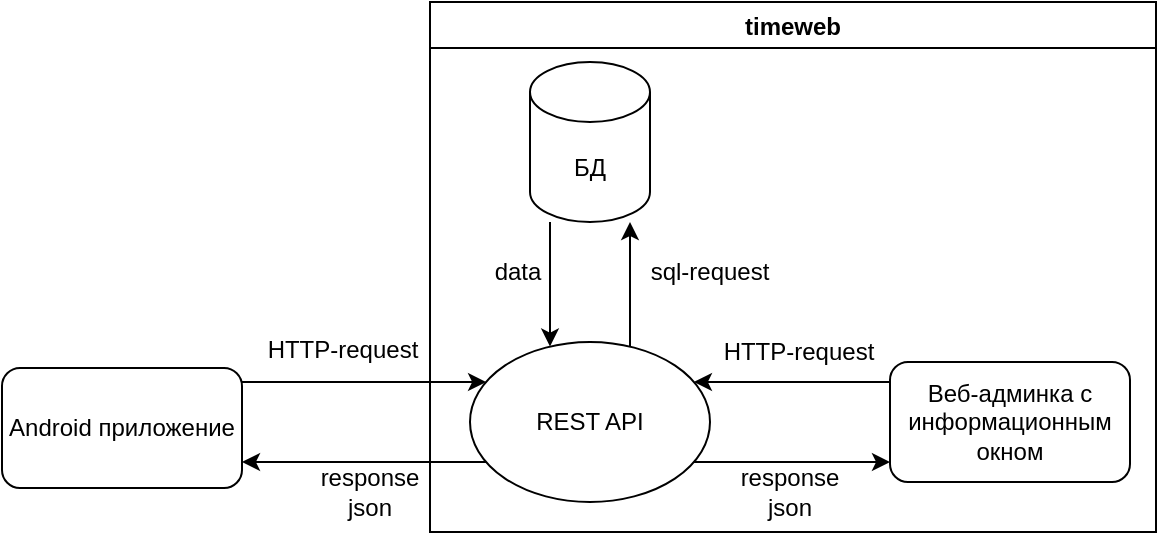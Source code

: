 <mxfile version="16.5.6" type="device"><diagram id="ukT-1fb2e-dhATHfAgIL" name="Page-1"><mxGraphModel dx="1422" dy="762" grid="0" gridSize="10" guides="1" tooltips="1" connect="1" arrows="1" fold="1" page="1" pageScale="1" pageWidth="583" pageHeight="413" math="0" shadow="0"><root><mxCell id="0"/><mxCell id="1" parent="0"/><mxCell id="2BOPwKb3nbq8s-2egkN9-14" value="" style="edgeStyle=orthogonalEdgeStyle;rounded=0;orthogonalLoop=1;jettySize=auto;html=1;" edge="1" parent="1" source="2BOPwKb3nbq8s-2egkN9-3" target="2BOPwKb3nbq8s-2egkN9-7"><mxGeometry relative="1" as="geometry"><Array as="points"><mxPoint x="187" y="268"/><mxPoint x="187" y="268"/></Array></mxGeometry></mxCell><mxCell id="2BOPwKb3nbq8s-2egkN9-3" value="Android приложение" style="rounded=1;whiteSpace=wrap;html=1;" vertex="1" parent="1"><mxGeometry x="3" y="261" width="120" height="60" as="geometry"/></mxCell><mxCell id="2BOPwKb3nbq8s-2egkN9-6" value="timeweb" style="swimlane;" vertex="1" parent="1"><mxGeometry x="217" y="78" width="363" height="265" as="geometry"><mxRectangle x="370" y="170" width="80" height="23" as="alternateBounds"/></mxGeometry></mxCell><mxCell id="2BOPwKb3nbq8s-2egkN9-19" value="" style="edgeStyle=orthogonalEdgeStyle;rounded=0;orthogonalLoop=1;jettySize=auto;html=1;" edge="1" parent="2BOPwKb3nbq8s-2egkN9-6" source="2BOPwKb3nbq8s-2egkN9-1" target="2BOPwKb3nbq8s-2egkN9-7"><mxGeometry relative="1" as="geometry"><Array as="points"><mxPoint x="60" y="140"/><mxPoint x="60" y="140"/></Array></mxGeometry></mxCell><mxCell id="2BOPwKb3nbq8s-2egkN9-1" value="БД" style="shape=cylinder3;whiteSpace=wrap;html=1;boundedLbl=1;backgroundOutline=1;size=15;" vertex="1" parent="2BOPwKb3nbq8s-2egkN9-6"><mxGeometry x="50" y="30" width="60" height="80" as="geometry"/></mxCell><mxCell id="2BOPwKb3nbq8s-2egkN9-12" value="" style="edgeStyle=orthogonalEdgeStyle;rounded=0;orthogonalLoop=1;jettySize=auto;html=1;" edge="1" parent="2BOPwKb3nbq8s-2egkN9-6" source="2BOPwKb3nbq8s-2egkN9-2" target="2BOPwKb3nbq8s-2egkN9-7"><mxGeometry relative="1" as="geometry"><Array as="points"><mxPoint x="170" y="190"/><mxPoint x="170" y="190"/></Array></mxGeometry></mxCell><mxCell id="2BOPwKb3nbq8s-2egkN9-2" value="Веб-админка c информационным окном" style="rounded=1;whiteSpace=wrap;html=1;" vertex="1" parent="2BOPwKb3nbq8s-2egkN9-6"><mxGeometry x="230" y="180" width="120" height="60" as="geometry"/></mxCell><mxCell id="2BOPwKb3nbq8s-2egkN9-13" value="" style="edgeStyle=orthogonalEdgeStyle;rounded=0;orthogonalLoop=1;jettySize=auto;html=1;" edge="1" parent="2BOPwKb3nbq8s-2egkN9-6" source="2BOPwKb3nbq8s-2egkN9-7" target="2BOPwKb3nbq8s-2egkN9-2"><mxGeometry relative="1" as="geometry"><Array as="points"><mxPoint x="170" y="230"/><mxPoint x="170" y="230"/></Array></mxGeometry></mxCell><mxCell id="2BOPwKb3nbq8s-2egkN9-18" value="" style="edgeStyle=orthogonalEdgeStyle;rounded=0;orthogonalLoop=1;jettySize=auto;html=1;" edge="1" parent="2BOPwKb3nbq8s-2egkN9-6" source="2BOPwKb3nbq8s-2egkN9-7" target="2BOPwKb3nbq8s-2egkN9-1"><mxGeometry relative="1" as="geometry"><Array as="points"><mxPoint x="100" y="160"/><mxPoint x="100" y="160"/></Array></mxGeometry></mxCell><mxCell id="2BOPwKb3nbq8s-2egkN9-7" value="REST API" style="ellipse;whiteSpace=wrap;html=1;" vertex="1" parent="2BOPwKb3nbq8s-2egkN9-6"><mxGeometry x="20" y="170" width="120" height="80" as="geometry"/></mxCell><mxCell id="2BOPwKb3nbq8s-2egkN9-20" value="HTTP-request" style="text;html=1;strokeColor=none;fillColor=none;align=center;verticalAlign=middle;whiteSpace=wrap;rounded=0;" vertex="1" parent="2BOPwKb3nbq8s-2egkN9-6"><mxGeometry x="139" y="160" width="91" height="30" as="geometry"/></mxCell><mxCell id="2BOPwKb3nbq8s-2egkN9-22" value="response json" style="text;html=1;strokeColor=none;fillColor=none;align=center;verticalAlign=middle;whiteSpace=wrap;rounded=0;" vertex="1" parent="2BOPwKb3nbq8s-2egkN9-6"><mxGeometry x="150" y="230" width="60" height="30" as="geometry"/></mxCell><mxCell id="2BOPwKb3nbq8s-2egkN9-24" value="sql-request" style="text;html=1;strokeColor=none;fillColor=none;align=center;verticalAlign=middle;whiteSpace=wrap;rounded=0;rotation=0;" vertex="1" parent="2BOPwKb3nbq8s-2egkN9-6"><mxGeometry x="100" y="120" width="80" height="30" as="geometry"/></mxCell><mxCell id="2BOPwKb3nbq8s-2egkN9-25" value="data" style="text;html=1;strokeColor=none;fillColor=none;align=center;verticalAlign=middle;whiteSpace=wrap;rounded=0;rotation=0;" vertex="1" parent="2BOPwKb3nbq8s-2egkN9-6"><mxGeometry x="24" y="120" width="40" height="30" as="geometry"/></mxCell><mxCell id="2BOPwKb3nbq8s-2egkN9-16" value="" style="edgeStyle=orthogonalEdgeStyle;rounded=0;orthogonalLoop=1;jettySize=auto;html=1;" edge="1" parent="1" source="2BOPwKb3nbq8s-2egkN9-7" target="2BOPwKb3nbq8s-2egkN9-3"><mxGeometry relative="1" as="geometry"><Array as="points"><mxPoint x="197" y="308"/><mxPoint x="197" y="308"/></Array></mxGeometry></mxCell><mxCell id="2BOPwKb3nbq8s-2egkN9-21" value="HTTP-request" style="text;html=1;strokeColor=none;fillColor=none;align=center;verticalAlign=middle;whiteSpace=wrap;rounded=0;" vertex="1" parent="1"><mxGeometry x="130" y="237" width="87" height="30" as="geometry"/></mxCell><mxCell id="2BOPwKb3nbq8s-2egkN9-23" value="response json" style="text;html=1;strokeColor=none;fillColor=none;align=center;verticalAlign=middle;whiteSpace=wrap;rounded=0;" vertex="1" parent="1"><mxGeometry x="157" y="308" width="60" height="30" as="geometry"/></mxCell></root></mxGraphModel></diagram></mxfile>